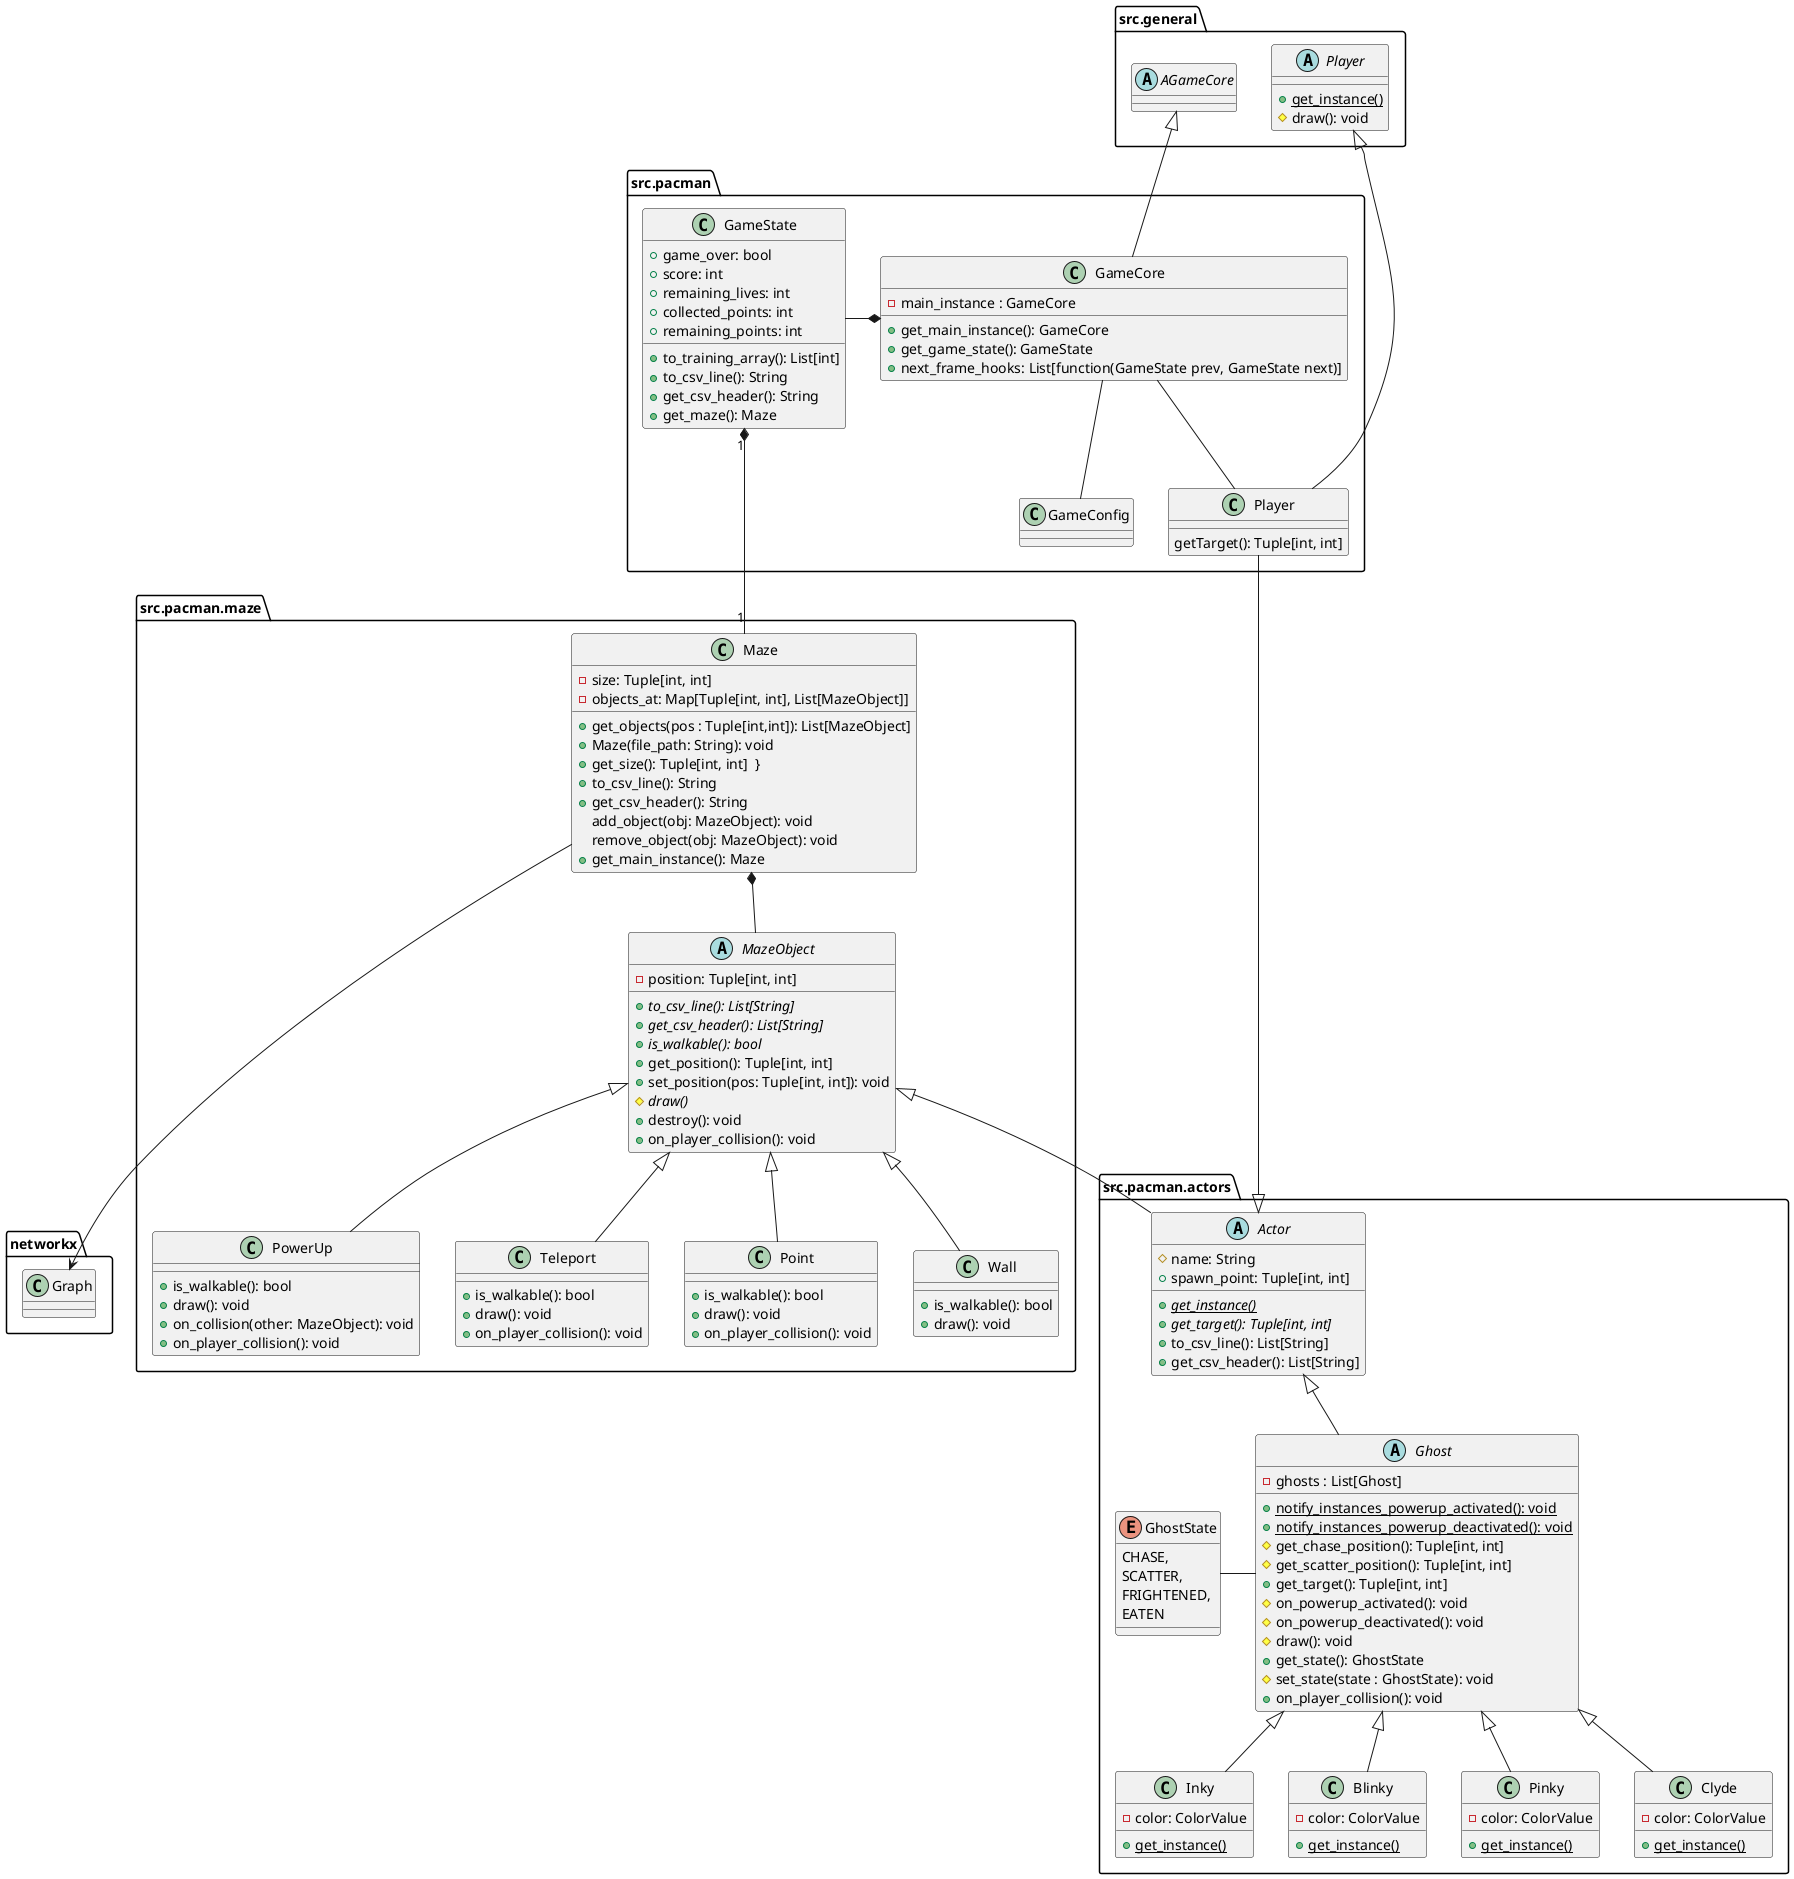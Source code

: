 @startuml
package "src.pacman.actors" as pactors {
  class "Actor" as A
}

package "src.general" as pgeneral { 
  abstract class "AGameCore" as AGC 
  {
  }

  abstract class "Player" as P {
    + {static} get_instance()
    # draw(): void
  }
}




package "src.pacman" as ppacman{
  class "GameCore" as GC extends pgeneral.AGC {
    - main_instance : GameCore
    + get_main_instance(): GameCore
    + get_game_state(): GameState
    + next_frame_hooks: List[function(GameState prev, GameState next)]
  }

  class "GameState" as GS {
    + game_over: bool
    + score: int
    + remaining_lives: int
    + collected_points: int
    + remaining_points: int
    + to_training_array(): List[int]
    + to_csv_line(): String
    + get_csv_header(): String
    + get_maze(): Maze
  }

  class "Player" extends pgeneral.P, pactors.A {
    getTarget(): Tuple[int, int]
  }

  class "GameConfig" as GConf {
  }

  GC *- GS
  GC -- Player
  GC -- GConf  
}



package networkx {
  class Graph {

  }
}

package "src.pacman.maze" as pmaze {

  abstract class "MazeObject" as MO {
    + {abstract} to_csv_line(): List[String]
    + {abstract} get_csv_header(): List[String]
    + {abstract} is_walkable(): bool
    - position: Tuple[int, int]
    + get_position(): Tuple[int, int]
    + set_position(pos: Tuple[int, int]): void
    # {abstract} draw()
    + destroy(): void
    + on_player_collision(): void
  }

  class "Point" as P extends MO {
    + is_walkable(): bool
    + draw(): void
    + on_player_collision(): void
  }
  class "Wall" as W extends MO {
    + is_walkable(): bool
    + draw(): void
  }

  class "PowerUp" as PU extends MO {
    + is_walkable(): bool
    + draw(): void
    + on_collision(other: MazeObject): void
    + on_player_collision(): void
  }

  class "Teleport" as T extends MO {
    + is_walkable(): bool
    + draw(): void
    + on_player_collision(): void
  }

  class "Maze" as MA {
    - size: Tuple[int, int]
    - objects_at: Map[Tuple[int, int], List[MazeObject]]
    + get_objects(pos : Tuple[int,int]): List[MazeObject]
    + Maze(file_path: String): void
    + get_size(): Tuple[int, int]  }
    + to_csv_line(): String
    + get_csv_header(): String
      add_object(obj: MazeObject): void
      remove_object(obj: MazeObject): void
    + get_main_instance(): Maze
  }
  MA *-- MO
}

package "src.pacman.actors" as pactors {
  enum GhostState {
    CHASE,
    SCATTER,
    FRIGHTENED,
    EATEN
  }

  abstract class "Actor" as A extends pmaze.MO {
    # name: String
    + spawn_point: Tuple[int, int]
    + {abstract} {static} get_instance()
    + {abstract} get_target(): Tuple[int, int]
    + to_csv_line(): List[String]
    + get_csv_header(): List[String]
  }
  abstract class "Ghost" as AG extends A {
    - ghosts : List[Ghost]
    + {static} notify_instances_powerup_activated(): void
    + {static} notify_instances_powerup_deactivated(): void
    # get_chase_position(): Tuple[int, int]
    # get_scatter_position(): Tuple[int, int]
    + get_target(): Tuple[int, int]
    # on_powerup_activated(): void
    # on_powerup_deactivated(): void
    # draw(): void
    + get_state(): GhostState
    # set_state(state : GhostState): void
    + on_player_collision(): void
    
  }
  class "Inky" as AI extends AG {
    - color: ColorValue
    + {static} get_instance()
  }
  class "Blinky" as AB extends AG {
    - color: ColorValue
    + {static} get_instance()
  }
  class "Pinky" as APi extends AG {
    - color: ColorValue
    + {static} get_instance()
  }
  class "Clyde" as AC extends AG {
    - color: ColorValue
    + {static} get_instance()
  }

  GhostState - AG

}

ppacman.GS "1" *--- "1" pmaze.MA
pmaze.MA ---> networkx.Graph

@enduml